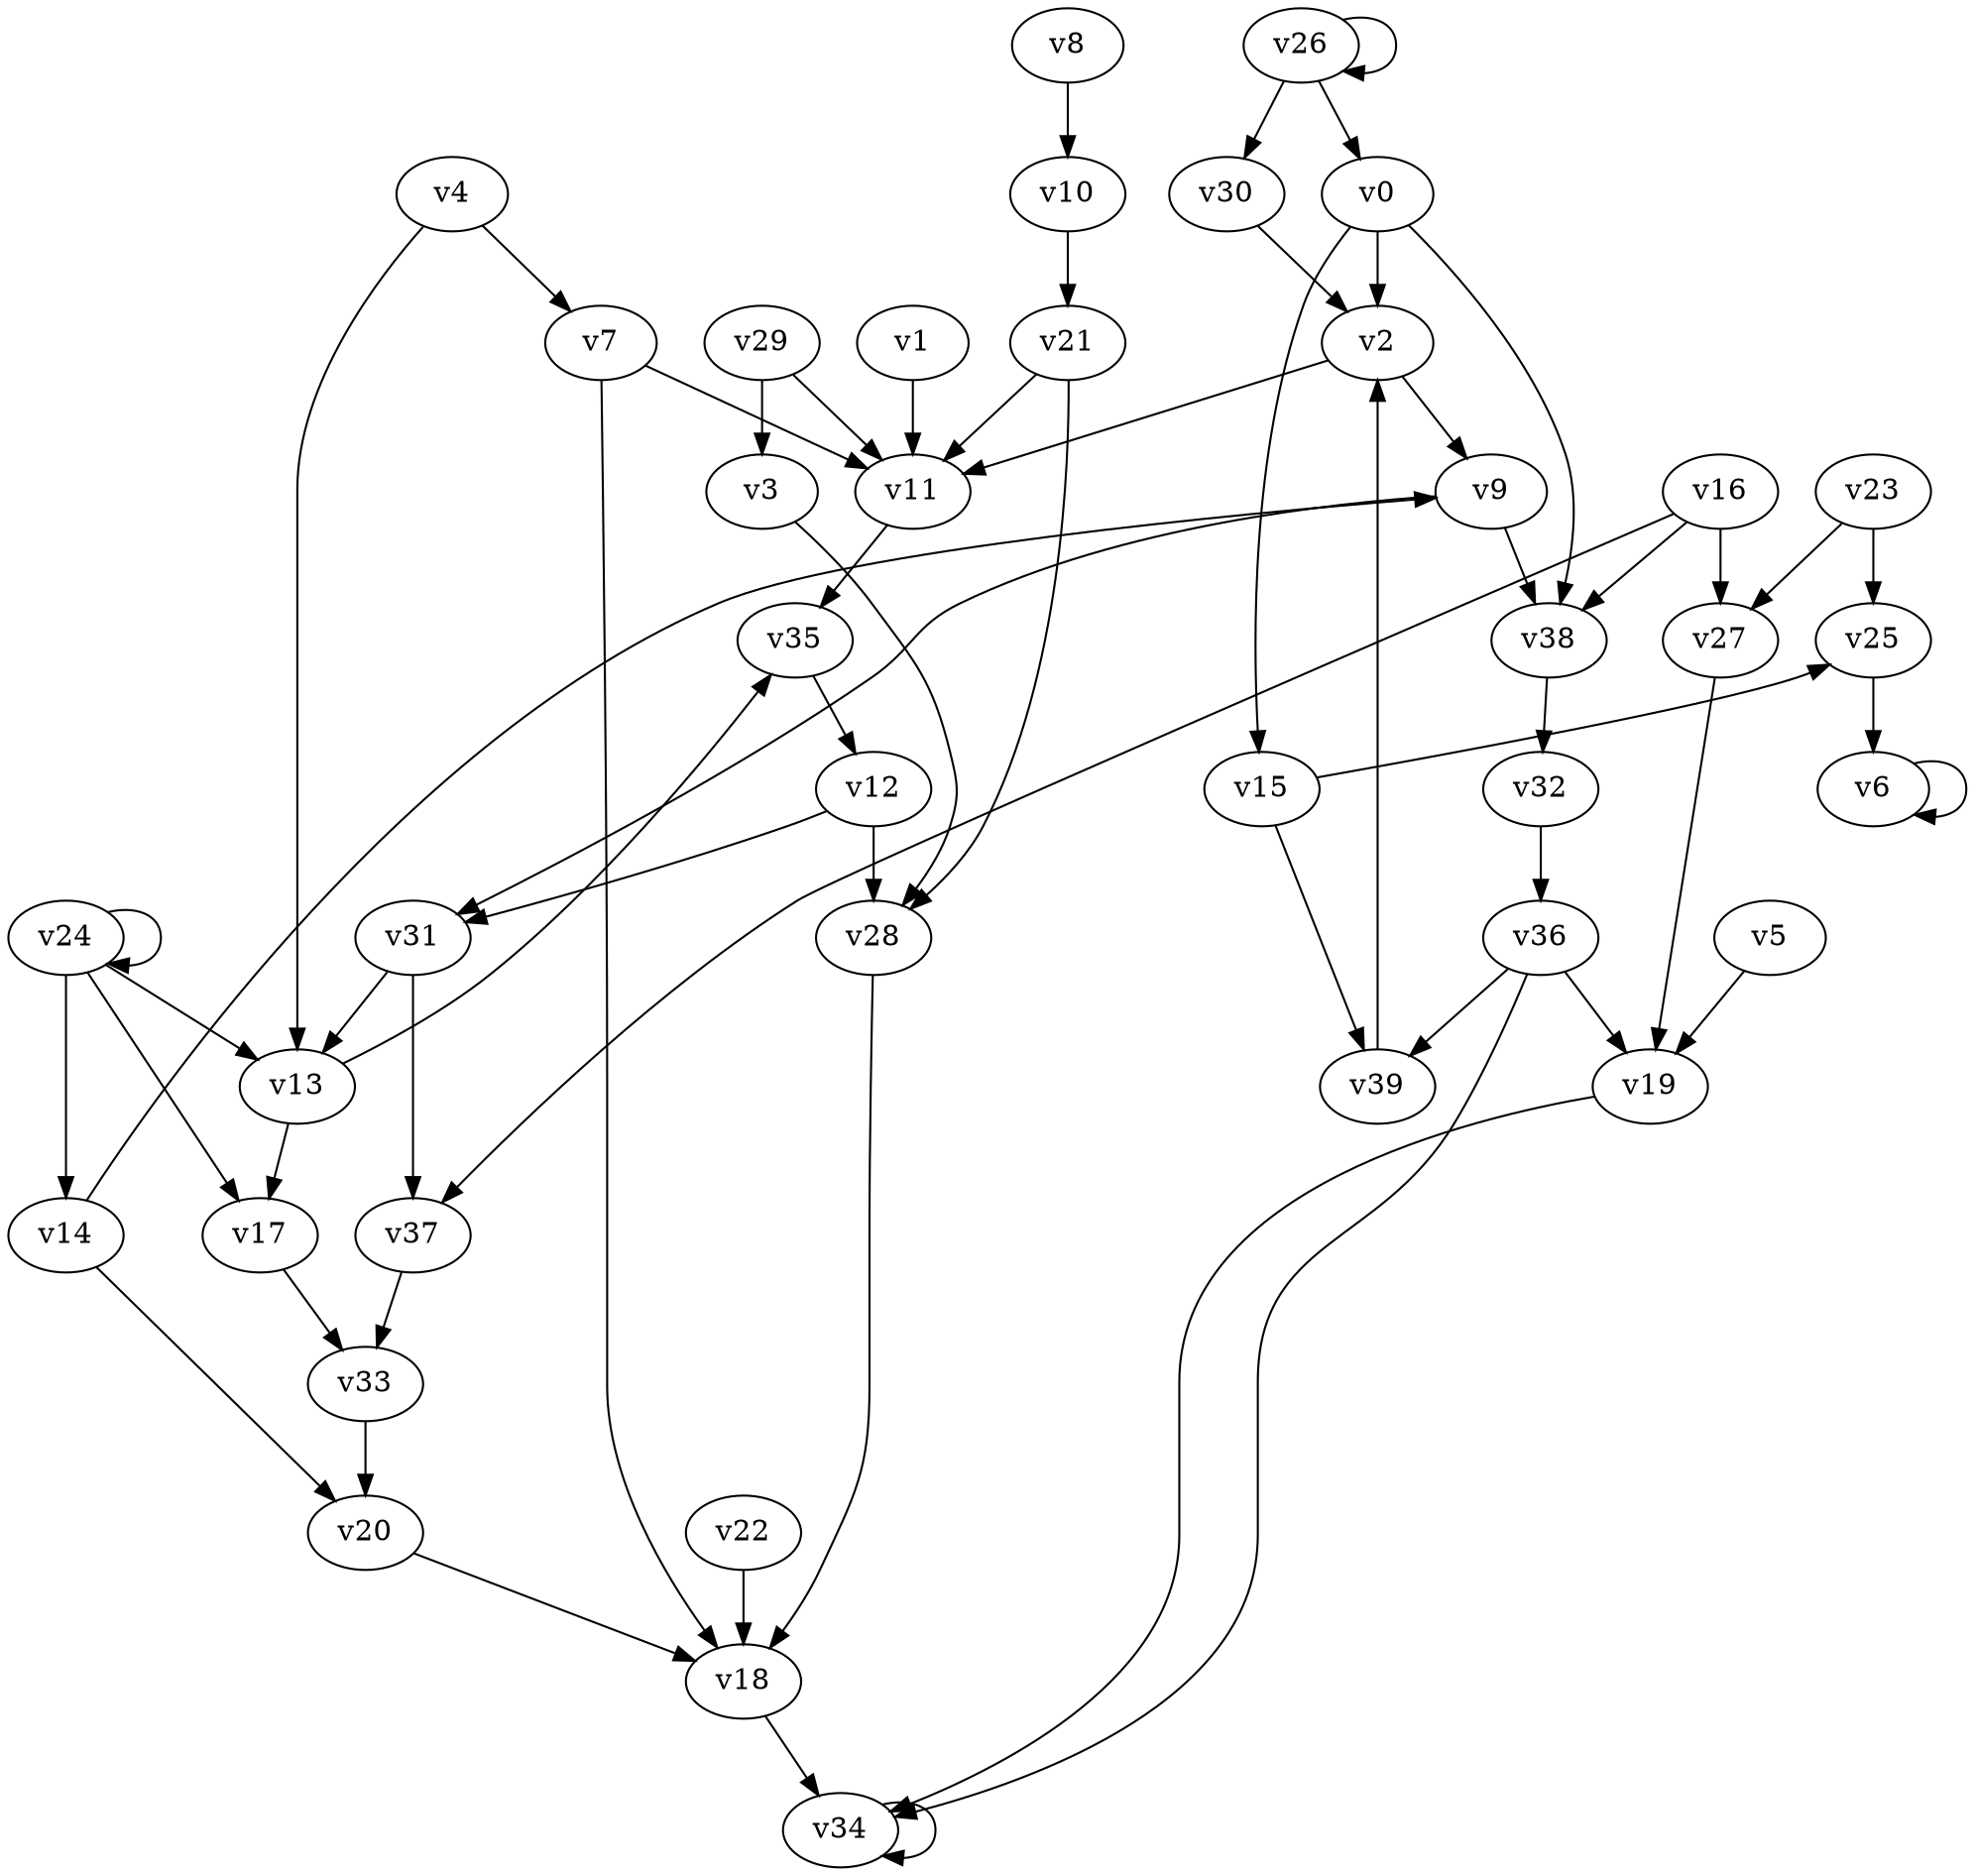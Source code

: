// Benchmark game 58 - 40 vertices
// time_bound: 8
// targets: v19
digraph G {
    v0 [name="v0", player=1];
    v1 [name="v1", player=0];
    v2 [name="v2", player=1];
    v3 [name="v3", player=1];
    v4 [name="v4", player=1];
    v5 [name="v5", player=0];
    v6 [name="v6", player=0];
    v7 [name="v7", player=1];
    v8 [name="v8", player=1];
    v9 [name="v9", player=0];
    v10 [name="v10", player=0];
    v11 [name="v11", player=1];
    v12 [name="v12", player=0];
    v13 [name="v13", player=1];
    v14 [name="v14", player=1];
    v15 [name="v15", player=0];
    v16 [name="v16", player=1];
    v17 [name="v17", player=0];
    v18 [name="v18", player=0];
    v19 [name="v19", player=0, target=1];
    v20 [name="v20", player=1];
    v21 [name="v21", player=0];
    v22 [name="v22", player=0];
    v23 [name="v23", player=0];
    v24 [name="v24", player=0];
    v25 [name="v25", player=0];
    v26 [name="v26", player=1];
    v27 [name="v27", player=1];
    v28 [name="v28", player=1];
    v29 [name="v29", player=0];
    v30 [name="v30", player=1];
    v31 [name="v31", player=0];
    v32 [name="v32", player=0];
    v33 [name="v33", player=0];
    v34 [name="v34", player=1];
    v35 [name="v35", player=0];
    v36 [name="v36", player=0];
    v37 [name="v37", player=1];
    v38 [name="v38", player=0];
    v39 [name="v39", player=0];

    v0 -> v38;
    v1 -> v11;
    v2 -> v11;
    v3 -> v28 [constraint="t >= 5"];
    v4 -> v7;
    v5 -> v19;
    v6 -> v6;
    v7 -> v11;
    v8 -> v10;
    v9 -> v31 [constraint="t >= 5"];
    v10 -> v21;
    v11 -> v35;
    v12 -> v28;
    v13 -> v35 [constraint="t >= 3"];
    v14 -> v9 [constraint="t < 8"];
    v15 -> v25 [constraint="t >= 4"];
    v16 -> v37 [constraint="t mod 2 == 1"];
    v17 -> v33;
    v18 -> v34;
    v19 -> v34;
    v20 -> v18;
    v21 -> v28;
    v22 -> v18;
    v23 -> v27;
    v24 -> v24 [constraint="t >= 4"];
    v25 -> v6;
    v26 -> v30;
    v27 -> v19;
    v28 -> v18;
    v29 -> v3;
    v30 -> v2 [constraint="t >= 3"];
    v31 -> v37;
    v32 -> v36;
    v33 -> v20;
    v34 -> v34 [constraint="t < 11"];
    v35 -> v12;
    v36 -> v34 [constraint="t mod 5 == 4"];
    v37 -> v33;
    v38 -> v32;
    v39 -> v2;
    v29 -> v11;
    v14 -> v20;
    v4 -> v13;
    v31 -> v13;
    v36 -> v39;
    v0 -> v2;
    v24 -> v13;
    v7 -> v18;
    v0 -> v15;
    v21 -> v11;
    v24 -> v14;
    v23 -> v25;
    v2 -> v9;
    v9 -> v38;
    v15 -> v39;
    v16 -> v27;
    v36 -> v19;
    v13 -> v17;
    v26 -> v0;
    v26 -> v26;
    v24 -> v17;
    v12 -> v31;
    v16 -> v38;
}
